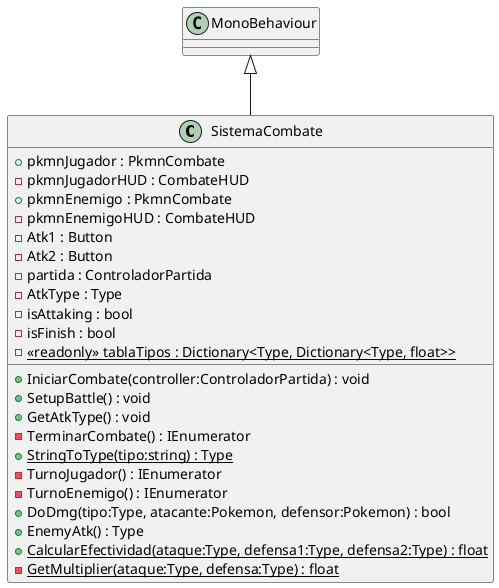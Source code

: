 @startuml
class SistemaCombate {
    + pkmnJugador : PkmnCombate
    - pkmnJugadorHUD : CombateHUD
    + pkmnEnemigo : PkmnCombate
    - pkmnEnemigoHUD : CombateHUD
    - Atk1 : Button
    - Atk2 : Button
    - partida : ControladorPartida
    - AtkType : Type
    - isAttaking : bool
    - isFinish : bool
    + IniciarCombate(controller:ControladorPartida) : void
    + SetupBattle() : void
    + GetAtkType() : void
    - TerminarCombate() : IEnumerator
    + {static} StringToType(tipo:string) : Type
    - TurnoJugador() : IEnumerator
    - TurnoEnemigo() : IEnumerator
    + DoDmg(tipo:Type, atacante:Pokemon, defensor:Pokemon) : bool
    + EnemyAtk() : Type
    - {static} <<readonly>> tablaTipos : Dictionary<Type, Dictionary<Type, float>>
    + {static} CalcularEfectividad(ataque:Type, defensa1:Type, defensa2:Type) : float
    - {static} GetMultiplier(ataque:Type, defensa:Type) : float
}
MonoBehaviour <|-- SistemaCombate
@enduml
